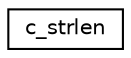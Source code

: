 digraph "Graphical Class Hierarchy"
{
 // INTERACTIVE_SVG=YES
 // LATEX_PDF_SIZE
  edge [fontname="Helvetica",fontsize="10",labelfontname="Helvetica",labelfontsize="10"];
  node [fontname="Helvetica",fontsize="10",shape=record];
  rankdir="LR";
  Node0 [label="c_strlen",height=0.2,width=0.4,color="black", fillcolor="white", style="filled",URL="$interfacefms__mod_1_1c__strlen.html",tooltip="C functions."];
}
